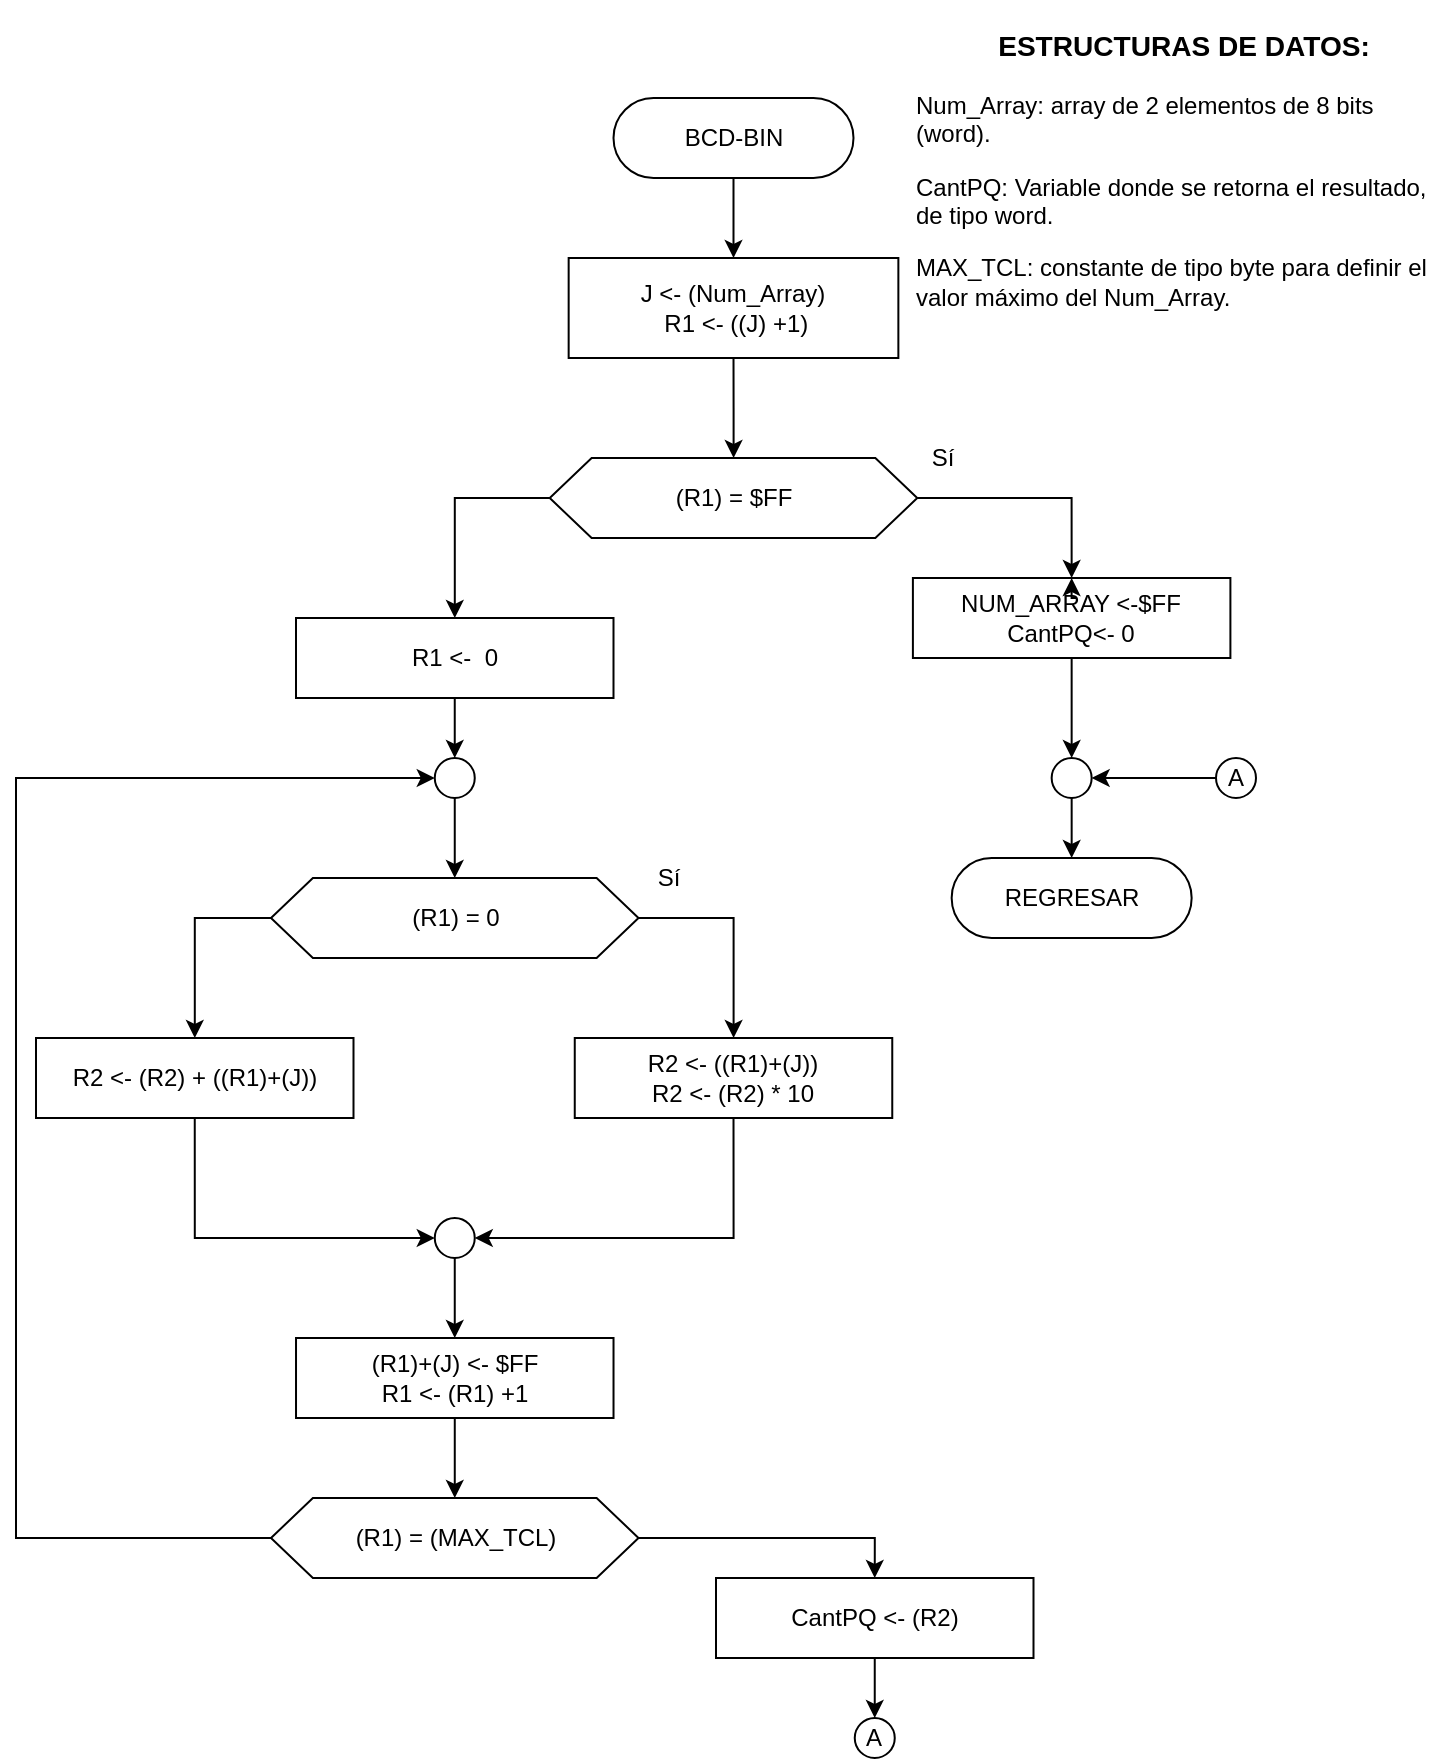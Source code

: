 <mxfile version="13.4.1" type="device"><diagram id="OE71F91uqmyHeHCGm0jq" name="Page-1"><mxGraphModel dx="401" dy="399" grid="1" gridSize="10" guides="1" tooltips="1" connect="1" arrows="1" fold="1" page="1" pageScale="1" pageWidth="827" pageHeight="1169" math="0" shadow="0"><root><mxCell id="0"/><mxCell id="1" parent="0"/><mxCell id="ScJ5B0TkJVILaIbRresl-4" style="edgeStyle=orthogonalEdgeStyle;rounded=0;orthogonalLoop=1;jettySize=auto;html=1;exitX=0.5;exitY=1;exitDx=0;exitDy=0;entryX=0.5;entryY=0;entryDx=0;entryDy=0;" parent="1" source="ScJ5B0TkJVILaIbRresl-1" target="ScJ5B0TkJVILaIbRresl-3" edge="1"><mxGeometry relative="1" as="geometry"/></mxCell><mxCell id="ScJ5B0TkJVILaIbRresl-1" value="BCD-BIN" style="rounded=1;whiteSpace=wrap;html=1;fontSize=12;glass=0;strokeWidth=1;shadow=0;arcSize=50;" parent="1" vertex="1"><mxGeometry x="368.75" y="120" width="120" height="40" as="geometry"/></mxCell><mxCell id="ScJ5B0TkJVILaIbRresl-2" value="&lt;h3 style=&quot;text-align: center&quot;&gt;ESTRUCTURAS DE DATOS:&lt;/h3&gt;&lt;p&gt;Num_Array: array de 2 elementos de 8 bits (word).&lt;/p&gt;&lt;p&gt;&lt;span&gt;CantPQ: Variable donde se retorna el resultado, de tipo word.&amp;nbsp;&lt;/span&gt;&lt;br&gt;&lt;/p&gt;&lt;p&gt;MAX_TCL: constante de tipo byte para definir el valor máximo del Num_Array.&lt;/p&gt;" style="text;html=1;strokeColor=none;fillColor=none;align=left;verticalAlign=middle;whiteSpace=wrap;rounded=0;" parent="1" vertex="1"><mxGeometry x="518.45" y="80" width="270" height="150" as="geometry"/></mxCell><mxCell id="xitjfAr904q9JRwdKDmz-2" style="edgeStyle=orthogonalEdgeStyle;rounded=0;orthogonalLoop=1;jettySize=auto;html=1;exitX=0.5;exitY=1;exitDx=0;exitDy=0;" edge="1" parent="1" source="ScJ5B0TkJVILaIbRresl-3" target="xitjfAr904q9JRwdKDmz-1"><mxGeometry relative="1" as="geometry"/></mxCell><mxCell id="ScJ5B0TkJVILaIbRresl-3" value="J &amp;lt;- (Num_Array)&lt;br&gt;&amp;nbsp;R1 &amp;lt;- ((J) +1)&lt;br&gt;" style="rounded=0;whiteSpace=wrap;html=1;" parent="1" vertex="1"><mxGeometry x="346.33" y="200" width="164.85" height="50" as="geometry"/></mxCell><mxCell id="xitjfAr904q9JRwdKDmz-45" style="edgeStyle=orthogonalEdgeStyle;rounded=0;orthogonalLoop=1;jettySize=auto;html=1;exitX=0.5;exitY=1;exitDx=0;exitDy=0;entryX=0.5;entryY=0;entryDx=0;entryDy=0;" edge="1" parent="1" source="ScJ5B0TkJVILaIbRresl-7" target="xitjfAr904q9JRwdKDmz-42"><mxGeometry relative="1" as="geometry"/></mxCell><mxCell id="ScJ5B0TkJVILaIbRresl-7" value="NUM_ARRAY &amp;lt;-$FF&lt;br&gt;CantPQ&amp;lt;- 0" style="rounded=0;whiteSpace=wrap;html=1;" parent="1" vertex="1"><mxGeometry x="518.45" y="360" width="158.75" height="40" as="geometry"/></mxCell><mxCell id="ScJ5B0TkJVILaIbRresl-33" value="REGRESAR" style="rounded=1;whiteSpace=wrap;html=1;fontSize=12;glass=0;strokeWidth=1;shadow=0;arcSize=50;" parent="1" vertex="1"><mxGeometry x="537.83" y="500" width="120" height="40" as="geometry"/></mxCell><mxCell id="xitjfAr904q9JRwdKDmz-6" style="edgeStyle=orthogonalEdgeStyle;rounded=0;orthogonalLoop=1;jettySize=auto;html=1;exitX=0;exitY=0.5;exitDx=0;exitDy=0;" edge="1" parent="1" source="xitjfAr904q9JRwdKDmz-1" target="xitjfAr904q9JRwdKDmz-5"><mxGeometry relative="1" as="geometry"/></mxCell><mxCell id="xitjfAr904q9JRwdKDmz-33" style="edgeStyle=orthogonalEdgeStyle;rounded=0;orthogonalLoop=1;jettySize=auto;html=1;exitX=1;exitY=0.5;exitDx=0;exitDy=0;entryX=0.5;entryY=0;entryDx=0;entryDy=0;" edge="1" parent="1" source="xitjfAr904q9JRwdKDmz-1" target="ScJ5B0TkJVILaIbRresl-7"><mxGeometry relative="1" as="geometry"><mxPoint x="600.01" y="350" as="targetPoint"/></mxGeometry></mxCell><mxCell id="xitjfAr904q9JRwdKDmz-1" value="(R1) = $FF" style="shape=hexagon;perimeter=hexagonPerimeter2;whiteSpace=wrap;html=1;size=0.114;" vertex="1" parent="1"><mxGeometry x="336.87" y="300" width="183.76" height="40" as="geometry"/></mxCell><mxCell id="xitjfAr904q9JRwdKDmz-4" value="Sí" style="text;html=1;align=center;verticalAlign=middle;resizable=0;points=[];autosize=1;" vertex="1" parent="1"><mxGeometry x="518.45" y="290" width="30" height="20" as="geometry"/></mxCell><mxCell id="xitjfAr904q9JRwdKDmz-9" style="edgeStyle=orthogonalEdgeStyle;rounded=0;orthogonalLoop=1;jettySize=auto;html=1;exitX=0.5;exitY=1;exitDx=0;exitDy=0;entryX=0.5;entryY=0;entryDx=0;entryDy=0;" edge="1" parent="1" source="xitjfAr904q9JRwdKDmz-5" target="xitjfAr904q9JRwdKDmz-8"><mxGeometry relative="1" as="geometry"/></mxCell><mxCell id="xitjfAr904q9JRwdKDmz-5" value="R1 &amp;lt;-&amp;nbsp; 0" style="rounded=0;whiteSpace=wrap;html=1;" vertex="1" parent="1"><mxGeometry x="210" y="380" width="158.75" height="40" as="geometry"/></mxCell><mxCell id="xitjfAr904q9JRwdKDmz-14" style="edgeStyle=orthogonalEdgeStyle;rounded=0;orthogonalLoop=1;jettySize=auto;html=1;exitX=0;exitY=0.5;exitDx=0;exitDy=0;" edge="1" parent="1" source="xitjfAr904q9JRwdKDmz-7" target="xitjfAr904q9JRwdKDmz-13"><mxGeometry relative="1" as="geometry"/></mxCell><mxCell id="xitjfAr904q9JRwdKDmz-15" style="edgeStyle=orthogonalEdgeStyle;rounded=0;orthogonalLoop=1;jettySize=auto;html=1;exitX=1;exitY=0.5;exitDx=0;exitDy=0;" edge="1" parent="1" source="xitjfAr904q9JRwdKDmz-7" target="xitjfAr904q9JRwdKDmz-12"><mxGeometry relative="1" as="geometry"/></mxCell><mxCell id="xitjfAr904q9JRwdKDmz-7" value="(R1) = 0" style="shape=hexagon;perimeter=hexagonPerimeter2;whiteSpace=wrap;html=1;size=0.114;" vertex="1" parent="1"><mxGeometry x="197.5" y="510" width="183.76" height="40" as="geometry"/></mxCell><mxCell id="xitjfAr904q9JRwdKDmz-10" style="edgeStyle=orthogonalEdgeStyle;rounded=0;orthogonalLoop=1;jettySize=auto;html=1;exitX=0.5;exitY=1;exitDx=0;exitDy=0;entryX=0.5;entryY=0;entryDx=0;entryDy=0;" edge="1" parent="1" source="xitjfAr904q9JRwdKDmz-8" target="xitjfAr904q9JRwdKDmz-7"><mxGeometry relative="1" as="geometry"/></mxCell><mxCell id="xitjfAr904q9JRwdKDmz-8" value="" style="ellipse;whiteSpace=wrap;html=1;aspect=fixed;" vertex="1" parent="1"><mxGeometry x="279.38" y="450" width="20" height="20" as="geometry"/></mxCell><mxCell id="xitjfAr904q9JRwdKDmz-11" value="Sí" style="text;html=1;align=center;verticalAlign=middle;resizable=0;points=[];autosize=1;" vertex="1" parent="1"><mxGeometry x="381.26" y="500" width="30" height="20" as="geometry"/></mxCell><mxCell id="xitjfAr904q9JRwdKDmz-18" style="edgeStyle=orthogonalEdgeStyle;rounded=0;orthogonalLoop=1;jettySize=auto;html=1;exitX=0.5;exitY=1;exitDx=0;exitDy=0;entryX=1;entryY=0.5;entryDx=0;entryDy=0;" edge="1" parent="1" source="xitjfAr904q9JRwdKDmz-12" target="xitjfAr904q9JRwdKDmz-16"><mxGeometry relative="1" as="geometry"/></mxCell><mxCell id="xitjfAr904q9JRwdKDmz-12" value="R2 &amp;lt;- ((R1)+(J))&lt;br&gt;R2 &amp;lt;- (R2) * 10" style="rounded=0;whiteSpace=wrap;html=1;" vertex="1" parent="1"><mxGeometry x="349.38" y="590" width="158.75" height="40" as="geometry"/></mxCell><mxCell id="xitjfAr904q9JRwdKDmz-19" style="edgeStyle=orthogonalEdgeStyle;rounded=0;orthogonalLoop=1;jettySize=auto;html=1;exitX=0.5;exitY=1;exitDx=0;exitDy=0;entryX=0;entryY=0.5;entryDx=0;entryDy=0;" edge="1" parent="1" source="xitjfAr904q9JRwdKDmz-13" target="xitjfAr904q9JRwdKDmz-16"><mxGeometry relative="1" as="geometry"/></mxCell><mxCell id="xitjfAr904q9JRwdKDmz-13" value="&lt;span&gt;R2 &amp;lt;- (R2) + ((R1)+(J))&lt;/span&gt;" style="rounded=0;whiteSpace=wrap;html=1;" vertex="1" parent="1"><mxGeometry x="80" y="590" width="158.75" height="40" as="geometry"/></mxCell><mxCell id="xitjfAr904q9JRwdKDmz-21" style="edgeStyle=orthogonalEdgeStyle;rounded=0;orthogonalLoop=1;jettySize=auto;html=1;exitX=0.5;exitY=1;exitDx=0;exitDy=0;" edge="1" parent="1" source="xitjfAr904q9JRwdKDmz-16" target="xitjfAr904q9JRwdKDmz-20"><mxGeometry relative="1" as="geometry"/></mxCell><mxCell id="xitjfAr904q9JRwdKDmz-16" value="" style="ellipse;whiteSpace=wrap;html=1;aspect=fixed;" vertex="1" parent="1"><mxGeometry x="279.38" y="680" width="20" height="20" as="geometry"/></mxCell><mxCell id="xitjfAr904q9JRwdKDmz-30" style="edgeStyle=orthogonalEdgeStyle;rounded=0;orthogonalLoop=1;jettySize=auto;html=1;exitX=0.5;exitY=1;exitDx=0;exitDy=0;" edge="1" parent="1" source="xitjfAr904q9JRwdKDmz-20" target="xitjfAr904q9JRwdKDmz-22"><mxGeometry relative="1" as="geometry"/></mxCell><mxCell id="xitjfAr904q9JRwdKDmz-20" value="(R1)+(J) &amp;lt;- $FF&lt;br&gt;R1 &amp;lt;- (R1) +1" style="rounded=0;whiteSpace=wrap;html=1;" vertex="1" parent="1"><mxGeometry x="210.01" y="740" width="158.75" height="40" as="geometry"/></mxCell><mxCell id="xitjfAr904q9JRwdKDmz-25" style="edgeStyle=orthogonalEdgeStyle;rounded=0;orthogonalLoop=1;jettySize=auto;html=1;exitX=0;exitY=0.5;exitDx=0;exitDy=0;entryX=0;entryY=0.5;entryDx=0;entryDy=0;" edge="1" parent="1" source="xitjfAr904q9JRwdKDmz-22" target="xitjfAr904q9JRwdKDmz-8"><mxGeometry relative="1" as="geometry"><Array as="points"><mxPoint x="70" y="840"/><mxPoint x="70" y="460"/></Array></mxGeometry></mxCell><mxCell id="xitjfAr904q9JRwdKDmz-31" style="edgeStyle=orthogonalEdgeStyle;rounded=0;orthogonalLoop=1;jettySize=auto;html=1;exitX=1;exitY=0.5;exitDx=0;exitDy=0;entryX=0.5;entryY=0;entryDx=0;entryDy=0;" edge="1" parent="1" source="xitjfAr904q9JRwdKDmz-22" target="xitjfAr904q9JRwdKDmz-28"><mxGeometry relative="1" as="geometry"/></mxCell><mxCell id="xitjfAr904q9JRwdKDmz-22" value="(R1) = (MAX_TCL)" style="shape=hexagon;perimeter=hexagonPerimeter2;whiteSpace=wrap;html=1;size=0.114;" vertex="1" parent="1"><mxGeometry x="197.5" y="820" width="183.76" height="40" as="geometry"/></mxCell><mxCell id="xitjfAr904q9JRwdKDmz-53" style="edgeStyle=orthogonalEdgeStyle;rounded=0;orthogonalLoop=1;jettySize=auto;html=1;exitX=0.5;exitY=1;exitDx=0;exitDy=0;entryX=0.5;entryY=0;entryDx=0;entryDy=0;" edge="1" parent="1" source="xitjfAr904q9JRwdKDmz-28" target="xitjfAr904q9JRwdKDmz-51"><mxGeometry relative="1" as="geometry"/></mxCell><mxCell id="xitjfAr904q9JRwdKDmz-28" value="CantPQ&amp;nbsp;&amp;lt;- (R2)" style="rounded=0;whiteSpace=wrap;html=1;" vertex="1" parent="1"><mxGeometry x="420" y="860" width="158.75" height="40" as="geometry"/></mxCell><mxCell id="xitjfAr904q9JRwdKDmz-34" style="edgeStyle=orthogonalEdgeStyle;rounded=0;orthogonalLoop=1;jettySize=auto;html=1;exitX=0.5;exitY=1;exitDx=0;exitDy=0;entryX=0.5;entryY=0;entryDx=0;entryDy=0;" edge="1" parent="1" target="ScJ5B0TkJVILaIbRresl-7"><mxGeometry relative="1" as="geometry"><mxPoint x="600.01" y="370" as="sourcePoint"/></mxGeometry></mxCell><mxCell id="xitjfAr904q9JRwdKDmz-48" style="edgeStyle=orthogonalEdgeStyle;rounded=0;orthogonalLoop=1;jettySize=auto;html=1;exitX=0.5;exitY=1;exitDx=0;exitDy=0;entryX=0.5;entryY=0;entryDx=0;entryDy=0;" edge="1" parent="1" source="xitjfAr904q9JRwdKDmz-42" target="ScJ5B0TkJVILaIbRresl-33"><mxGeometry relative="1" as="geometry"/></mxCell><mxCell id="xitjfAr904q9JRwdKDmz-42" value="" style="ellipse;whiteSpace=wrap;html=1;aspect=fixed;" vertex="1" parent="1"><mxGeometry x="587.83" y="450" width="20" height="20" as="geometry"/></mxCell><mxCell id="xitjfAr904q9JRwdKDmz-50" value="" style="edgeStyle=orthogonalEdgeStyle;rounded=0;orthogonalLoop=1;jettySize=auto;html=1;" edge="1" parent="1" source="xitjfAr904q9JRwdKDmz-44" target="xitjfAr904q9JRwdKDmz-42"><mxGeometry relative="1" as="geometry"/></mxCell><mxCell id="xitjfAr904q9JRwdKDmz-44" value="A" style="ellipse;whiteSpace=wrap;html=1;aspect=fixed;" vertex="1" parent="1"><mxGeometry x="670" y="450" width="20" height="20" as="geometry"/></mxCell><mxCell id="xitjfAr904q9JRwdKDmz-51" value="A" style="ellipse;whiteSpace=wrap;html=1;aspect=fixed;" vertex="1" parent="1"><mxGeometry x="489.38" y="930" width="20" height="20" as="geometry"/></mxCell></root></mxGraphModel></diagram></mxfile>